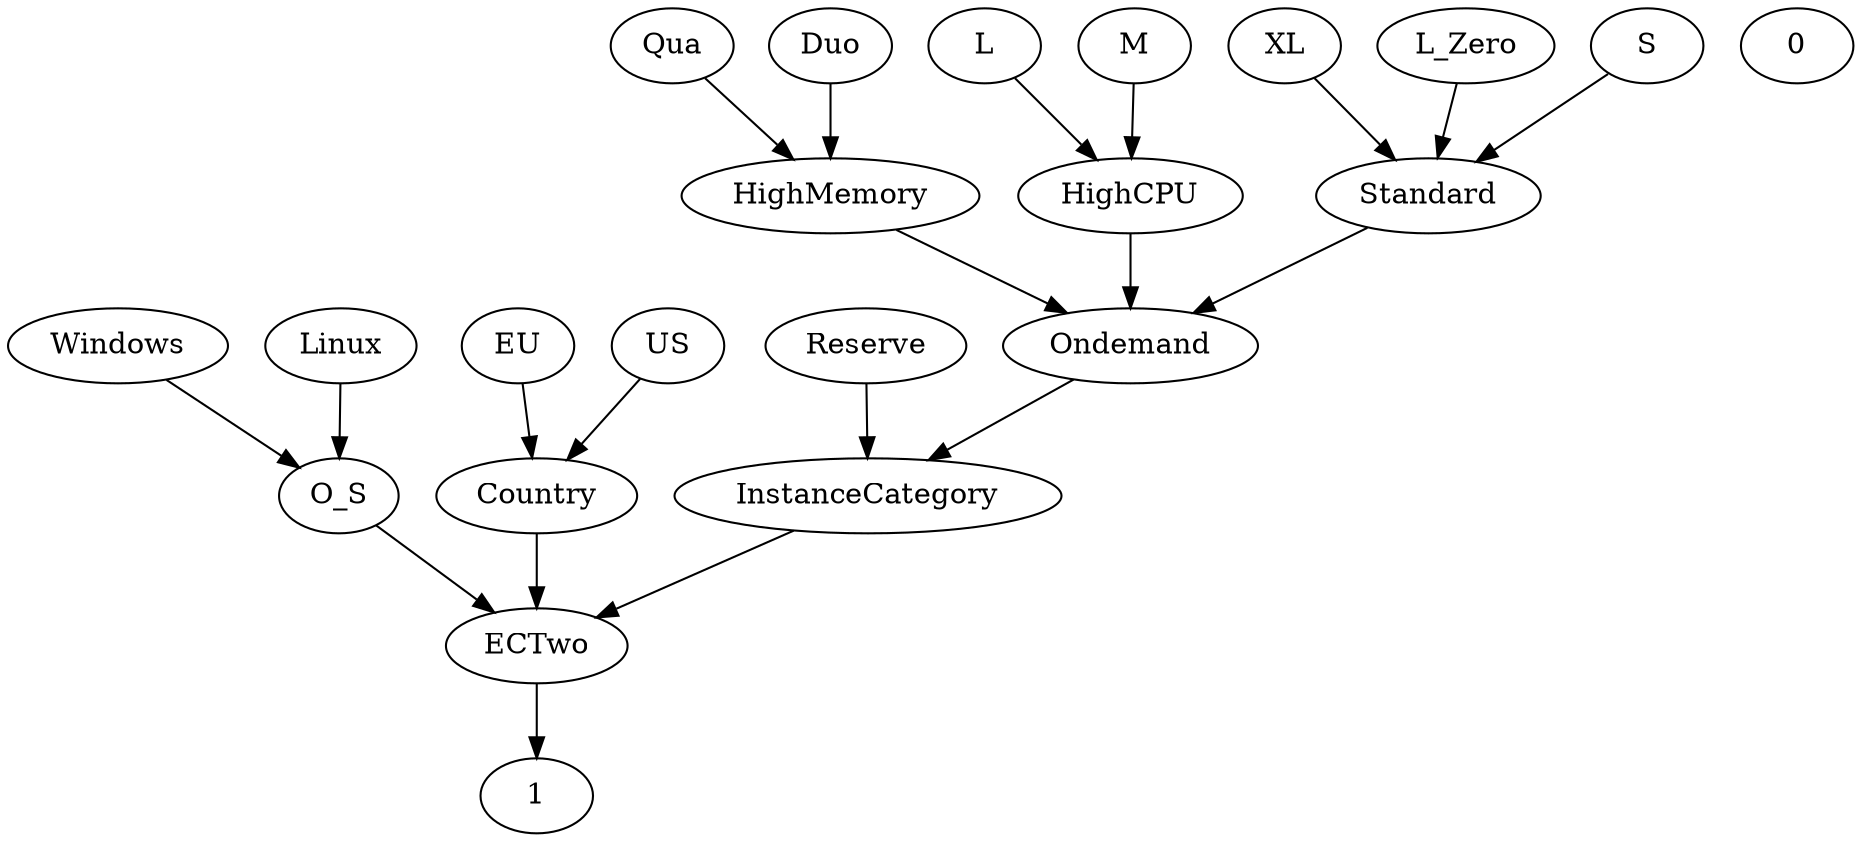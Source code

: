 digraph G {
  Standard;
  L;
  Windows;
  Qua;
  O_S;
  HighMemory;
  EU;
  Linux;
  XL;
  L_Zero;
  Reserve;
  M;
  InstanceCategory;
  ECTwo;
  Country;
  S;
  US;
  Ondemand;
  0;
  HighCPU;
  1;
  Duo;
  M -> HighCPU;
  O_S -> ECTwo;
  Ondemand -> InstanceCategory;
  XL -> Standard;
  Windows -> O_S;
  Reserve -> InstanceCategory;
  EU -> Country;
  US -> Country;
  L -> HighCPU;
  HighCPU -> Ondemand;
  InstanceCategory -> ECTwo;
  Country -> ECTwo;
  Linux -> O_S;
  ECTwo -> 1;
  S -> Standard;
  L_Zero -> Standard;
  Standard -> Ondemand;
  HighMemory -> Ondemand;
  Duo -> HighMemory;
  Qua -> HighMemory;
}
